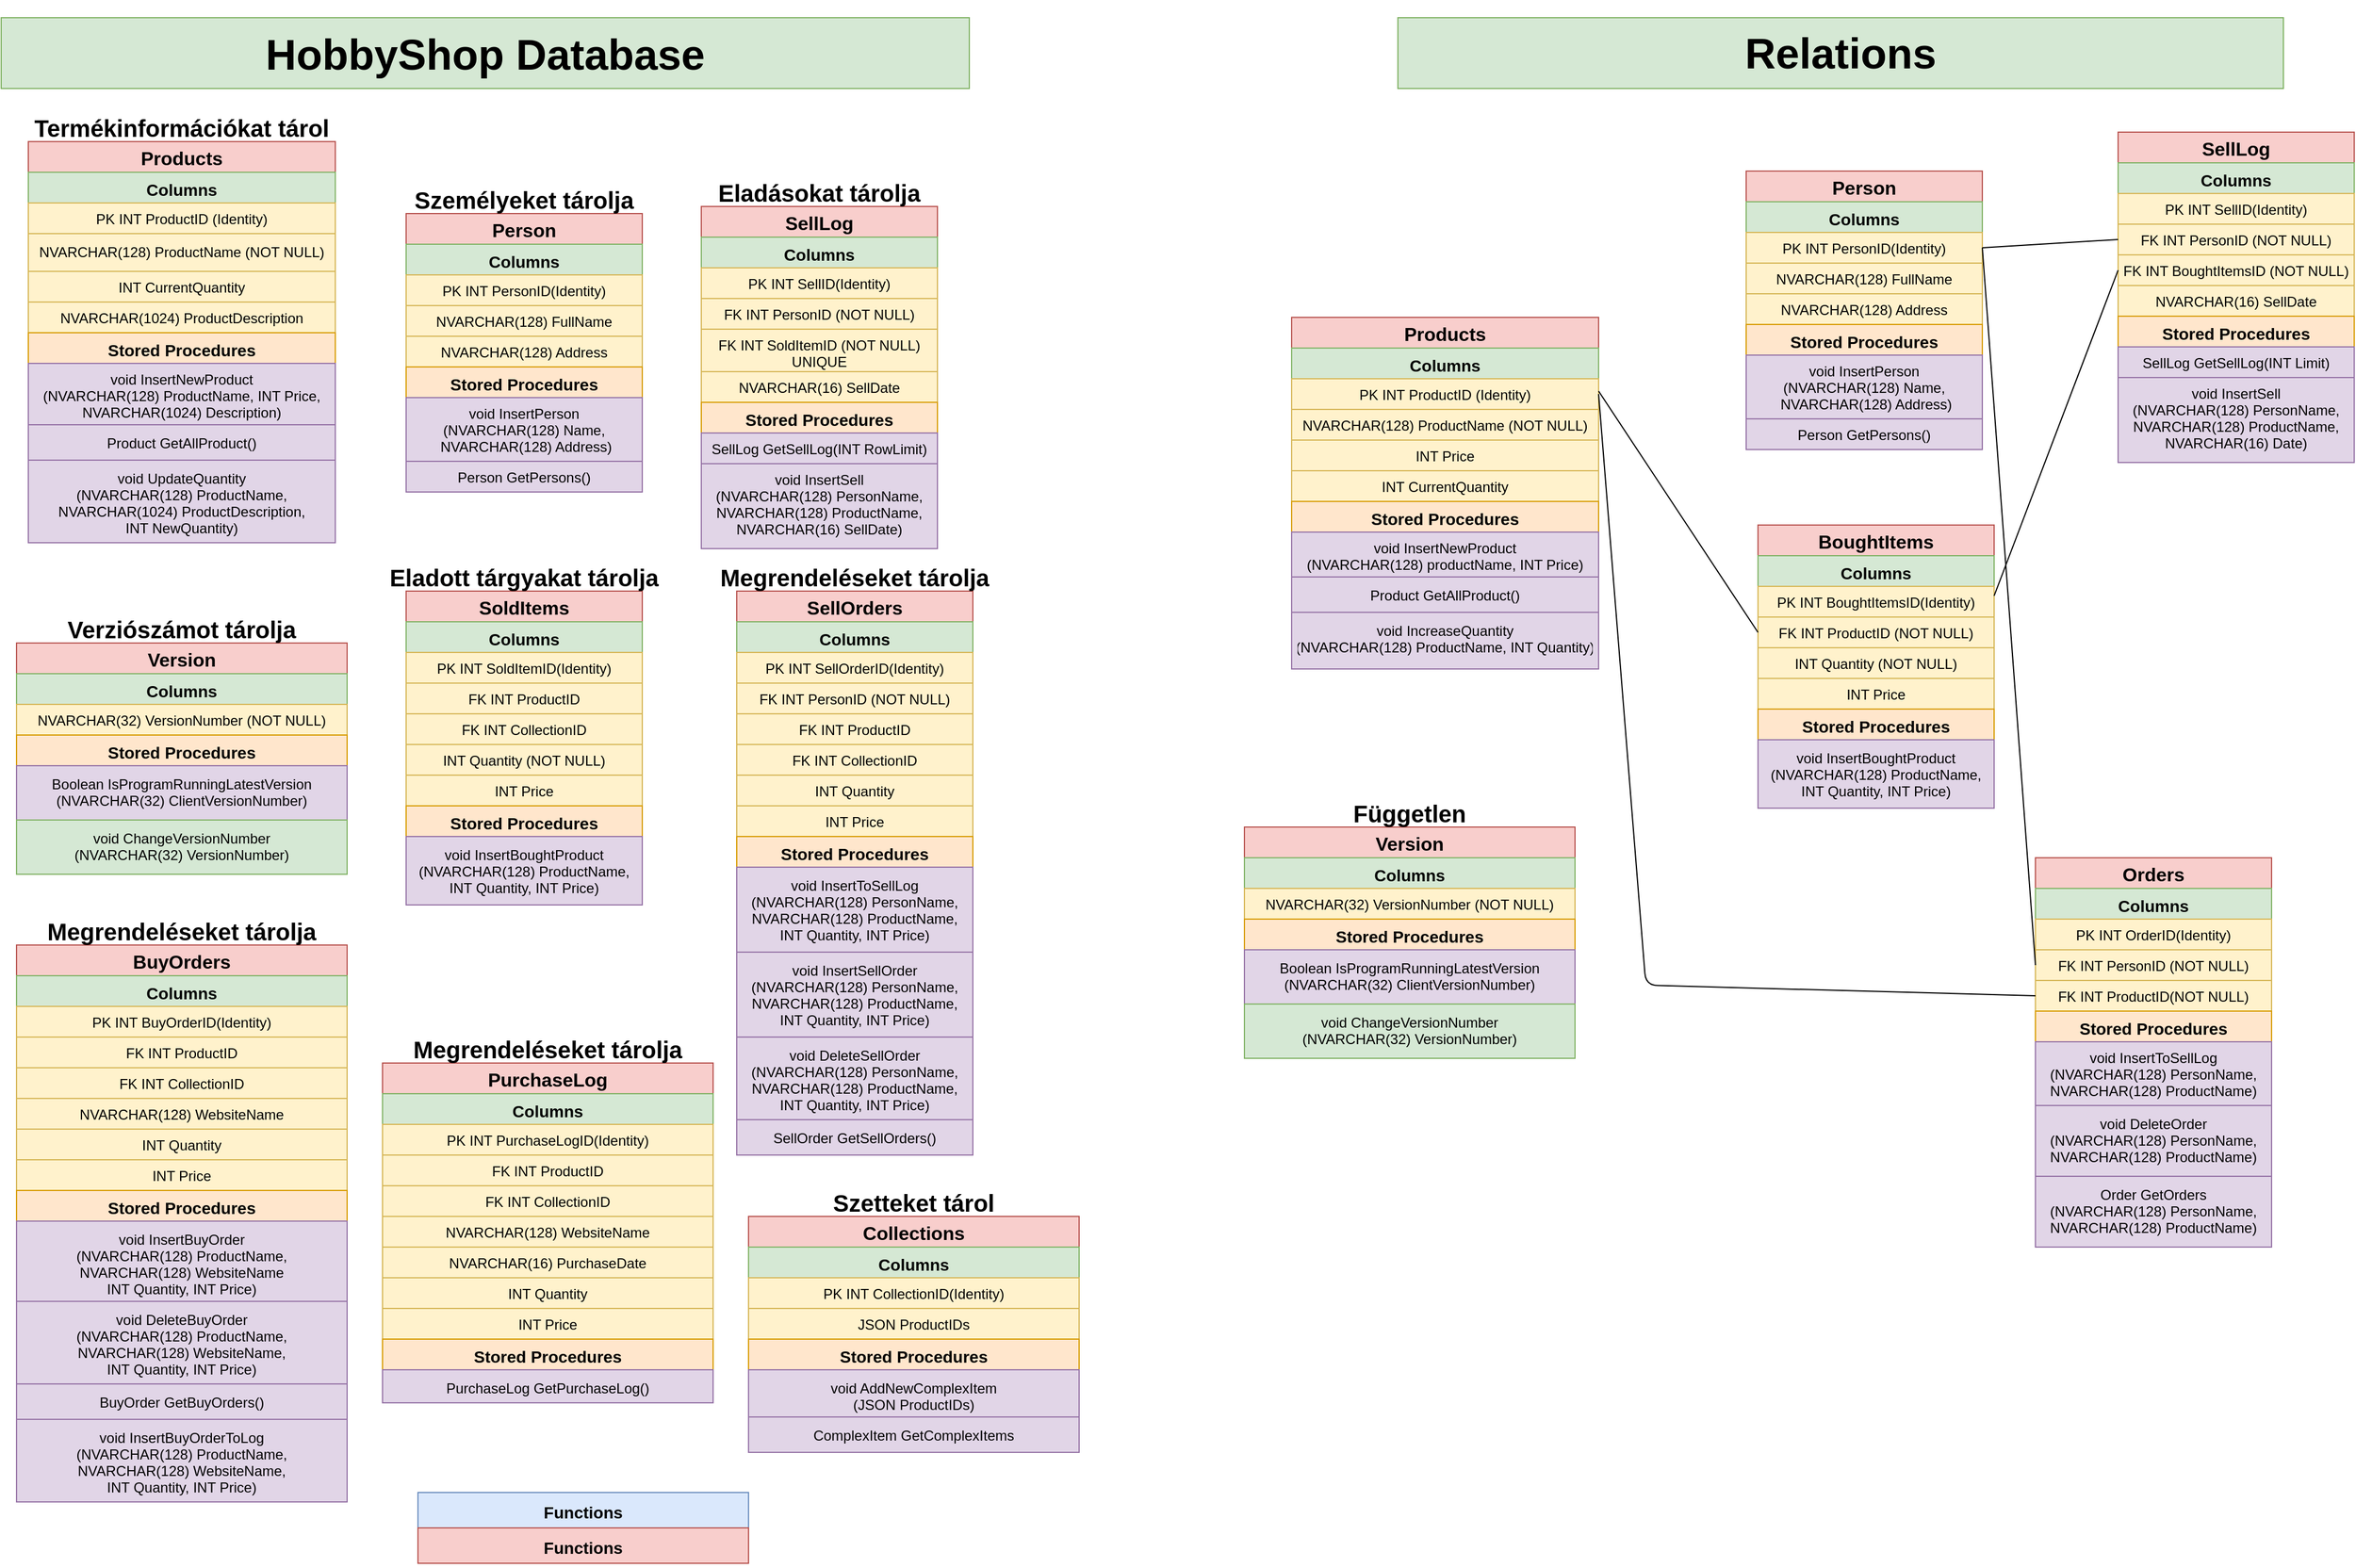 <mxfile version="14.4.2" type="github">
  <diagram id="N79sftpWNEXY0khcwHlc" name="Page-1">
    <mxGraphModel dx="1422" dy="762" grid="1" gridSize="10" guides="1" tooltips="1" connect="1" arrows="1" fold="1" page="1" pageScale="1" pageWidth="827" pageHeight="1169" math="0" shadow="0">
      <root>
        <mxCell id="0" />
        <mxCell id="1" parent="0" />
        <mxCell id="giPu0UekgoksRZJJ2-Mh-1" value="&lt;h1 style=&quot;font-size: 36px;&quot;&gt;&lt;font style=&quot;font-size: 36px;&quot;&gt;HobbyShop Database&lt;/font&gt;&lt;/h1&gt;" style="text;html=1;strokeColor=#82b366;fillColor=#d5e8d4;spacing=5;spacingTop=-20;whiteSpace=wrap;overflow=hidden;rounded=0;align=center;fontSize=36;verticalAlign=middle;" parent="1" vertex="1">
          <mxGeometry x="7" y="20" width="820" height="60" as="geometry" />
        </mxCell>
        <mxCell id="giPu0UekgoksRZJJ2-Mh-31" value="SellLog" style="swimlane;fontStyle=1;align=center;verticalAlign=top;childLayout=stackLayout;horizontal=1;startSize=26;horizontalStack=0;resizeParent=1;resizeParentMax=0;resizeLast=0;collapsible=1;marginBottom=0;fillColor=#f8cecc;strokeColor=#b85450;fontSize=16;spacingTop=-2;" parent="1" vertex="1">
          <mxGeometry x="600" y="180" width="200" height="290" as="geometry" />
        </mxCell>
        <mxCell id="giPu0UekgoksRZJJ2-Mh-32" value="Columns" style="text;strokeColor=#82b366;fillColor=#d5e8d4;align=center;verticalAlign=top;spacingLeft=4;spacingRight=4;overflow=hidden;rotatable=0;points=[[0,0.5],[1,0.5]];portConstraint=eastwest;fontStyle=1;fontSize=14;" parent="giPu0UekgoksRZJJ2-Mh-31" vertex="1">
          <mxGeometry y="26" width="200" height="26" as="geometry" />
        </mxCell>
        <mxCell id="giPu0UekgoksRZJJ2-Mh-33" value="PK INT SellID(Identity)" style="text;strokeColor=#d6b656;fillColor=#fff2cc;align=center;verticalAlign=top;spacingLeft=4;spacingRight=4;overflow=hidden;rotatable=0;points=[[0,0.5],[1,0.5]];portConstraint=eastwest;" parent="giPu0UekgoksRZJJ2-Mh-31" vertex="1">
          <mxGeometry y="52" width="200" height="26" as="geometry" />
        </mxCell>
        <mxCell id="giPu0UekgoksRZJJ2-Mh-34" value="FK INT PersonID (NOT NULL)" style="text;strokeColor=#d6b656;fillColor=#fff2cc;align=center;verticalAlign=top;spacingLeft=4;spacingRight=4;overflow=hidden;rotatable=0;points=[[0,0.5],[1,0.5]];portConstraint=eastwest;" parent="giPu0UekgoksRZJJ2-Mh-31" vertex="1">
          <mxGeometry y="78" width="200" height="26" as="geometry" />
        </mxCell>
        <mxCell id="giPu0UekgoksRZJJ2-Mh-53" value="FK INT SoldItemID (NOT NULL)&#xa;UNIQUE" style="text;strokeColor=#d6b656;fillColor=#fff2cc;align=center;verticalAlign=top;spacingLeft=4;spacingRight=4;overflow=hidden;rotatable=0;points=[[0,0.5],[1,0.5]];portConstraint=eastwest;" parent="giPu0UekgoksRZJJ2-Mh-31" vertex="1">
          <mxGeometry y="104" width="200" height="36" as="geometry" />
        </mxCell>
        <mxCell id="giPu0UekgoksRZJJ2-Mh-147" value="NVARCHAR(16) SellDate" style="text;strokeColor=#d6b656;fillColor=#fff2cc;align=center;verticalAlign=top;spacingLeft=4;spacingRight=4;overflow=hidden;rotatable=0;points=[[0,0.5],[1,0.5]];portConstraint=eastwest;" parent="giPu0UekgoksRZJJ2-Mh-31" vertex="1">
          <mxGeometry y="140" width="200" height="26" as="geometry" />
        </mxCell>
        <mxCell id="giPu0UekgoksRZJJ2-Mh-37" value="Stored Procedures" style="text;strokeColor=#d79b00;fillColor=#ffe6cc;align=center;verticalAlign=top;spacingLeft=4;spacingRight=4;overflow=hidden;rotatable=0;points=[[0,0.5],[1,0.5]];portConstraint=eastwest;fontStyle=1;fontSize=14;" parent="giPu0UekgoksRZJJ2-Mh-31" vertex="1">
          <mxGeometry y="166" width="200" height="26" as="geometry" />
        </mxCell>
        <mxCell id="giPu0UekgoksRZJJ2-Mh-38" value="SellLog GetSellLog(INT RowLimit)" style="text;strokeColor=#9673a6;fillColor=#e1d5e7;align=center;verticalAlign=top;spacingLeft=4;spacingRight=4;overflow=hidden;rotatable=0;points=[[0,0.5],[1,0.5]];portConstraint=eastwest;" parent="giPu0UekgoksRZJJ2-Mh-31" vertex="1">
          <mxGeometry y="192" width="200" height="26" as="geometry" />
        </mxCell>
        <mxCell id="giPu0UekgoksRZJJ2-Mh-104" value="void InsertSell&#xa;(NVARCHAR(128) PersonName, &#xa;NVARCHAR(128) ProductName,&#xa;NVARCHAR(16) SellDate)" style="text;strokeColor=#9673a6;fillColor=#e1d5e7;align=center;verticalAlign=top;spacingLeft=4;spacingRight=4;overflow=hidden;rotatable=0;points=[[0,0.5],[1,0.5]];portConstraint=eastwest;" parent="giPu0UekgoksRZJJ2-Mh-31" vertex="1">
          <mxGeometry y="218" width="200" height="72" as="geometry" />
        </mxCell>
        <mxCell id="giPu0UekgoksRZJJ2-Mh-40" value="Eladásokat tárolja" style="text;align=center;fontStyle=1;verticalAlign=middle;spacingLeft=3;spacingRight=3;strokeColor=none;rotatable=0;points=[[0,0.5],[1,0.5]];portConstraint=eastwest;fontSize=20;" parent="1" vertex="1">
          <mxGeometry x="600" y="154" width="200" height="26" as="geometry" />
        </mxCell>
        <mxCell id="giPu0UekgoksRZJJ2-Mh-42" value="Version" style="swimlane;fontStyle=1;align=center;verticalAlign=top;childLayout=stackLayout;horizontal=1;startSize=26;horizontalStack=0;resizeParent=1;resizeParentMax=0;resizeLast=0;collapsible=1;marginBottom=0;fillColor=#f8cecc;strokeColor=#b85450;fontSize=16;spacingTop=-2;" parent="1" vertex="1">
          <mxGeometry x="20" y="550" width="280" height="196" as="geometry" />
        </mxCell>
        <mxCell id="giPu0UekgoksRZJJ2-Mh-43" value="Columns" style="text;strokeColor=#82b366;fillColor=#d5e8d4;align=center;verticalAlign=top;spacingLeft=4;spacingRight=4;overflow=hidden;rotatable=0;points=[[0,0.5],[1,0.5]];portConstraint=eastwest;fontStyle=1;fontSize=14;" parent="giPu0UekgoksRZJJ2-Mh-42" vertex="1">
          <mxGeometry y="26" width="280" height="26" as="geometry" />
        </mxCell>
        <mxCell id="giPu0UekgoksRZJJ2-Mh-44" value="NVARCHAR(32) VersionNumber (NOT NULL)" style="text;strokeColor=#d6b656;fillColor=#fff2cc;align=center;verticalAlign=top;spacingLeft=4;spacingRight=4;overflow=hidden;rotatable=0;points=[[0,0.5],[1,0.5]];portConstraint=eastwest;" parent="giPu0UekgoksRZJJ2-Mh-42" vertex="1">
          <mxGeometry y="52" width="280" height="26" as="geometry" />
        </mxCell>
        <mxCell id="giPu0UekgoksRZJJ2-Mh-47" value="Stored Procedures" style="text;strokeColor=#d79b00;fillColor=#ffe6cc;align=center;verticalAlign=top;spacingLeft=4;spacingRight=4;overflow=hidden;rotatable=0;points=[[0,0.5],[1,0.5]];portConstraint=eastwest;fontStyle=1;fontSize=14;" parent="giPu0UekgoksRZJJ2-Mh-42" vertex="1">
          <mxGeometry y="78" width="280" height="26" as="geometry" />
        </mxCell>
        <mxCell id="giPu0UekgoksRZJJ2-Mh-48" value="Boolean IsProgramRunningLatestVersion&#xa;(NVARCHAR(32) ClientVersionNumber)" style="text;strokeColor=#9673a6;fillColor=#e1d5e7;align=center;verticalAlign=top;spacingLeft=4;spacingRight=4;overflow=hidden;rotatable=0;points=[[0,0.5],[1,0.5]];portConstraint=eastwest;spacingBottom=0;spacingTop=2;" parent="giPu0UekgoksRZJJ2-Mh-42" vertex="1">
          <mxGeometry y="104" width="280" height="46" as="geometry" />
        </mxCell>
        <mxCell id="giPu0UekgoksRZJJ2-Mh-52" value="void ChangeVersionNumber&#xa;(NVARCHAR(32) VersionNumber)" style="text;strokeColor=#82b366;fillColor=#d5e8d4;align=center;verticalAlign=top;spacingLeft=4;spacingRight=4;overflow=hidden;rotatable=0;points=[[0,0.5],[1,0.5]];portConstraint=eastwest;spacingBottom=0;spacingTop=2;" parent="giPu0UekgoksRZJJ2-Mh-42" vertex="1">
          <mxGeometry y="150" width="280" height="46" as="geometry" />
        </mxCell>
        <mxCell id="giPu0UekgoksRZJJ2-Mh-50" value="Verziószámot tárolja" style="text;align=center;fontStyle=1;verticalAlign=middle;spacingLeft=3;spacingRight=3;strokeColor=none;rotatable=0;points=[[0,0.5],[1,0.5]];portConstraint=eastwest;fontSize=20;" parent="1" vertex="1">
          <mxGeometry x="20" y="524" width="280" height="26" as="geometry" />
        </mxCell>
        <mxCell id="giPu0UekgoksRZJJ2-Mh-85" value="Person" style="swimlane;fontStyle=1;align=center;verticalAlign=top;childLayout=stackLayout;horizontal=1;startSize=26;horizontalStack=0;resizeParent=1;resizeParentMax=0;resizeLast=0;collapsible=1;marginBottom=0;fillColor=#f8cecc;strokeColor=#b85450;fontSize=16;spacingTop=-2;" parent="1" vertex="1">
          <mxGeometry x="350" y="186" width="200" height="236" as="geometry" />
        </mxCell>
        <mxCell id="giPu0UekgoksRZJJ2-Mh-86" value="Columns" style="text;strokeColor=#82b366;fillColor=#d5e8d4;align=center;verticalAlign=top;spacingLeft=4;spacingRight=4;overflow=hidden;rotatable=0;points=[[0,0.5],[1,0.5]];portConstraint=eastwest;fontStyle=1;fontSize=14;" parent="giPu0UekgoksRZJJ2-Mh-85" vertex="1">
          <mxGeometry y="26" width="200" height="26" as="geometry" />
        </mxCell>
        <mxCell id="giPu0UekgoksRZJJ2-Mh-87" value="PK INT PersonID(Identity)" style="text;strokeColor=#d6b656;fillColor=#fff2cc;align=center;verticalAlign=top;spacingLeft=4;spacingRight=4;overflow=hidden;rotatable=0;points=[[0,0.5],[1,0.5]];portConstraint=eastwest;" parent="giPu0UekgoksRZJJ2-Mh-85" vertex="1">
          <mxGeometry y="52" width="200" height="26" as="geometry" />
        </mxCell>
        <mxCell id="giPu0UekgoksRZJJ2-Mh-88" value="NVARCHAR(128) FullName" style="text;strokeColor=#d6b656;fillColor=#fff2cc;align=center;verticalAlign=top;spacingLeft=4;spacingRight=4;overflow=hidden;rotatable=0;points=[[0,0.5],[1,0.5]];portConstraint=eastwest;" parent="giPu0UekgoksRZJJ2-Mh-85" vertex="1">
          <mxGeometry y="78" width="200" height="26" as="geometry" />
        </mxCell>
        <mxCell id="giPu0UekgoksRZJJ2-Mh-89" value="NVARCHAR(128) Address" style="text;strokeColor=#d6b656;fillColor=#fff2cc;align=center;verticalAlign=top;spacingLeft=4;spacingRight=4;overflow=hidden;rotatable=0;points=[[0,0.5],[1,0.5]];portConstraint=eastwest;" parent="giPu0UekgoksRZJJ2-Mh-85" vertex="1">
          <mxGeometry y="104" width="200" height="26" as="geometry" />
        </mxCell>
        <mxCell id="giPu0UekgoksRZJJ2-Mh-91" value="Stored Procedures" style="text;strokeColor=#d79b00;fillColor=#ffe6cc;align=center;verticalAlign=top;spacingLeft=4;spacingRight=4;overflow=hidden;rotatable=0;points=[[0,0.5],[1,0.5]];portConstraint=eastwest;fontStyle=1;fontSize=14;" parent="giPu0UekgoksRZJJ2-Mh-85" vertex="1">
          <mxGeometry y="130" width="200" height="26" as="geometry" />
        </mxCell>
        <mxCell id="giPu0UekgoksRZJJ2-Mh-92" value="void InsertPerson&#xa;(NVARCHAR(128) Name,&#xa; NVARCHAR(128) Address)" style="text;strokeColor=#9673a6;fillColor=#e1d5e7;align=center;verticalAlign=top;spacingLeft=4;spacingRight=4;overflow=hidden;rotatable=0;points=[[0,0.5],[1,0.5]];portConstraint=eastwest;" parent="giPu0UekgoksRZJJ2-Mh-85" vertex="1">
          <mxGeometry y="156" width="200" height="54" as="geometry" />
        </mxCell>
        <mxCell id="giPu0UekgoksRZJJ2-Mh-99" value="Person GetPersons()" style="text;strokeColor=#9673a6;fillColor=#e1d5e7;align=center;verticalAlign=top;spacingLeft=4;spacingRight=4;overflow=hidden;rotatable=0;points=[[0,0.5],[1,0.5]];portConstraint=eastwest;" parent="giPu0UekgoksRZJJ2-Mh-85" vertex="1">
          <mxGeometry y="210" width="200" height="26" as="geometry" />
        </mxCell>
        <mxCell id="giPu0UekgoksRZJJ2-Mh-93" value="Személyeket tárolja" style="text;align=center;fontStyle=1;verticalAlign=middle;spacingLeft=3;spacingRight=3;strokeColor=none;rotatable=0;points=[[0,0.5],[1,0.5]];portConstraint=eastwest;fontSize=20;" parent="1" vertex="1">
          <mxGeometry x="350" y="160" width="200" height="26" as="geometry" />
        </mxCell>
        <mxCell id="giPu0UekgoksRZJJ2-Mh-124" value="SellOrders" style="swimlane;fontStyle=1;align=center;verticalAlign=top;childLayout=stackLayout;horizontal=1;startSize=26;horizontalStack=0;resizeParent=1;resizeParentMax=0;resizeLast=0;collapsible=1;marginBottom=0;fillColor=#f8cecc;strokeColor=#b85450;fontSize=16;spacingTop=-2;" parent="1" vertex="1">
          <mxGeometry x="630" y="506" width="200" height="478" as="geometry" />
        </mxCell>
        <mxCell id="giPu0UekgoksRZJJ2-Mh-125" value="Columns" style="text;strokeColor=#82b366;fillColor=#d5e8d4;align=center;verticalAlign=top;spacingLeft=4;spacingRight=4;overflow=hidden;rotatable=0;points=[[0,0.5],[1,0.5]];portConstraint=eastwest;fontStyle=1;fontSize=14;" parent="giPu0UekgoksRZJJ2-Mh-124" vertex="1">
          <mxGeometry y="26" width="200" height="26" as="geometry" />
        </mxCell>
        <mxCell id="giPu0UekgoksRZJJ2-Mh-126" value="PK INT SellOrderID(Identity)" style="text;strokeColor=#d6b656;fillColor=#fff2cc;align=center;verticalAlign=top;spacingLeft=4;spacingRight=4;overflow=hidden;rotatable=0;points=[[0,0.5],[1,0.5]];portConstraint=eastwest;" parent="giPu0UekgoksRZJJ2-Mh-124" vertex="1">
          <mxGeometry y="52" width="200" height="26" as="geometry" />
        </mxCell>
        <mxCell id="giPu0UekgoksRZJJ2-Mh-127" value="FK INT PersonID (NOT NULL)" style="text;strokeColor=#d6b656;fillColor=#fff2cc;align=center;verticalAlign=top;spacingLeft=4;spacingRight=4;overflow=hidden;rotatable=0;points=[[0,0.5],[1,0.5]];portConstraint=eastwest;" parent="giPu0UekgoksRZJJ2-Mh-124" vertex="1">
          <mxGeometry y="78" width="200" height="26" as="geometry" />
        </mxCell>
        <mxCell id="giPu0UekgoksRZJJ2-Mh-128" value="FK INT ProductID" style="text;strokeColor=#d6b656;fillColor=#fff2cc;align=center;verticalAlign=top;spacingLeft=4;spacingRight=4;overflow=hidden;rotatable=0;points=[[0,0.5],[1,0.5]];portConstraint=eastwest;" parent="giPu0UekgoksRZJJ2-Mh-124" vertex="1">
          <mxGeometry y="104" width="200" height="26" as="geometry" />
        </mxCell>
        <mxCell id="CTVXIaXAg0mh1KTSip8C-89" value="FK INT CollectionID" style="text;strokeColor=#d6b656;fillColor=#fff2cc;align=center;verticalAlign=top;spacingLeft=4;spacingRight=4;overflow=hidden;rotatable=0;points=[[0,0.5],[1,0.5]];portConstraint=eastwest;" parent="giPu0UekgoksRZJJ2-Mh-124" vertex="1">
          <mxGeometry y="130" width="200" height="26" as="geometry" />
        </mxCell>
        <mxCell id="CTVXIaXAg0mh1KTSip8C-67" value="INT Quantity" style="text;strokeColor=#d6b656;fillColor=#fff2cc;align=center;verticalAlign=top;spacingLeft=4;spacingRight=4;overflow=hidden;rotatable=0;points=[[0,0.5],[1,0.5]];portConstraint=eastwest;" parent="giPu0UekgoksRZJJ2-Mh-124" vertex="1">
          <mxGeometry y="156" width="200" height="26" as="geometry" />
        </mxCell>
        <mxCell id="CTVXIaXAg0mh1KTSip8C-68" value="INT Price" style="text;strokeColor=#d6b656;fillColor=#fff2cc;align=center;verticalAlign=top;spacingLeft=4;spacingRight=4;overflow=hidden;rotatable=0;points=[[0,0.5],[1,0.5]];portConstraint=eastwest;" parent="giPu0UekgoksRZJJ2-Mh-124" vertex="1">
          <mxGeometry y="182" width="200" height="26" as="geometry" />
        </mxCell>
        <mxCell id="giPu0UekgoksRZJJ2-Mh-130" value="Stored Procedures" style="text;strokeColor=#d79b00;fillColor=#ffe6cc;align=center;verticalAlign=top;spacingLeft=4;spacingRight=4;overflow=hidden;rotatable=0;points=[[0,0.5],[1,0.5]];portConstraint=eastwest;fontStyle=1;fontSize=14;" parent="giPu0UekgoksRZJJ2-Mh-124" vertex="1">
          <mxGeometry y="208" width="200" height="26" as="geometry" />
        </mxCell>
        <mxCell id="giPu0UekgoksRZJJ2-Mh-131" value="void InsertToSellLog&#xa;(NVARCHAR(128) PersonName,&#xa;NVARCHAR(128) ProductName,&#xa;INT Quantity, INT Price)" style="text;strokeColor=#9673a6;fillColor=#e1d5e7;align=center;verticalAlign=top;spacingLeft=4;spacingRight=4;overflow=hidden;rotatable=0;points=[[0,0.5],[1,0.5]];portConstraint=eastwest;spacingTop=2;" parent="giPu0UekgoksRZJJ2-Mh-124" vertex="1">
          <mxGeometry y="234" width="200" height="72" as="geometry" />
        </mxCell>
        <mxCell id="CTVXIaXAg0mh1KTSip8C-72" value="void InsertSellOrder&#xa;(NVARCHAR(128) PersonName,&#xa;NVARCHAR(128) ProductName,&#xa;INT Quantity, INT Price)" style="text;strokeColor=#9673a6;fillColor=#e1d5e7;align=center;verticalAlign=top;spacingLeft=4;spacingRight=4;overflow=hidden;rotatable=0;points=[[0,0.5],[1,0.5]];portConstraint=eastwest;spacingTop=2;" parent="giPu0UekgoksRZJJ2-Mh-124" vertex="1">
          <mxGeometry y="306" width="200" height="72" as="geometry" />
        </mxCell>
        <mxCell id="giPu0UekgoksRZJJ2-Mh-132" value="void DeleteSellOrder&#xa;(NVARCHAR(128) PersonName,&#xa;NVARCHAR(128) ProductName,&#xa;INT Quantity, INT Price)" style="text;strokeColor=#9673a6;fillColor=#e1d5e7;align=center;verticalAlign=top;spacingLeft=4;spacingRight=4;overflow=hidden;rotatable=0;points=[[0,0.5],[1,0.5]];portConstraint=eastwest;spacingTop=2;" parent="giPu0UekgoksRZJJ2-Mh-124" vertex="1">
          <mxGeometry y="378" width="200" height="70" as="geometry" />
        </mxCell>
        <mxCell id="iJAlly9e5_3-fQ2MK9_X-4" value="SellOrder GetSellOrders()" style="text;strokeColor=#9673a6;fillColor=#e1d5e7;align=center;verticalAlign=top;spacingLeft=4;spacingRight=4;overflow=hidden;rotatable=0;points=[[0,0.5],[1,0.5]];portConstraint=eastwest;spacingTop=2;" parent="giPu0UekgoksRZJJ2-Mh-124" vertex="1">
          <mxGeometry y="448" width="200" height="30" as="geometry" />
        </mxCell>
        <mxCell id="giPu0UekgoksRZJJ2-Mh-133" value="Megrendeléseket tárolja" style="text;align=center;fontStyle=1;verticalAlign=middle;spacingLeft=3;spacingRight=3;strokeColor=none;rotatable=0;points=[[0,0.5],[1,0.5]];portConstraint=eastwest;fontSize=20;" parent="1" vertex="1">
          <mxGeometry x="620" y="480" width="220" height="26" as="geometry" />
        </mxCell>
        <mxCell id="iJAlly9e5_3-fQ2MK9_X-6" value="SellLog" style="swimlane;fontStyle=1;align=center;verticalAlign=top;childLayout=stackLayout;horizontal=1;startSize=26;horizontalStack=0;resizeParent=1;resizeParentMax=0;resizeLast=0;collapsible=1;marginBottom=0;fillColor=#f8cecc;strokeColor=#b85450;fontSize=16;spacingTop=-2;" parent="1" vertex="1">
          <mxGeometry x="1800" y="117" width="200" height="280" as="geometry" />
        </mxCell>
        <mxCell id="iJAlly9e5_3-fQ2MK9_X-7" value="Columns" style="text;strokeColor=#82b366;fillColor=#d5e8d4;align=center;verticalAlign=top;spacingLeft=4;spacingRight=4;overflow=hidden;rotatable=0;points=[[0,0.5],[1,0.5]];portConstraint=eastwest;fontStyle=1;fontSize=14;" parent="iJAlly9e5_3-fQ2MK9_X-6" vertex="1">
          <mxGeometry y="26" width="200" height="26" as="geometry" />
        </mxCell>
        <mxCell id="iJAlly9e5_3-fQ2MK9_X-8" value="PK INT SellID(Identity)" style="text;strokeColor=#d6b656;fillColor=#fff2cc;align=center;verticalAlign=top;spacingLeft=4;spacingRight=4;overflow=hidden;rotatable=0;points=[[0,0.5],[1,0.5]];portConstraint=eastwest;" parent="iJAlly9e5_3-fQ2MK9_X-6" vertex="1">
          <mxGeometry y="52" width="200" height="26" as="geometry" />
        </mxCell>
        <mxCell id="iJAlly9e5_3-fQ2MK9_X-9" value="FK INT PersonID (NOT NULL)" style="text;strokeColor=#d6b656;fillColor=#fff2cc;align=center;verticalAlign=top;spacingLeft=4;spacingRight=4;overflow=hidden;rotatable=0;points=[[0,0.5],[1,0.5]];portConstraint=eastwest;" parent="iJAlly9e5_3-fQ2MK9_X-6" vertex="1">
          <mxGeometry y="78" width="200" height="26" as="geometry" />
        </mxCell>
        <mxCell id="iJAlly9e5_3-fQ2MK9_X-10" value="FK INT BoughtItemsID (NOT NULL)" style="text;strokeColor=#d6b656;fillColor=#fff2cc;align=center;verticalAlign=top;spacingLeft=4;spacingRight=4;overflow=hidden;rotatable=0;points=[[0,0.5],[1,0.5]];portConstraint=eastwest;" parent="iJAlly9e5_3-fQ2MK9_X-6" vertex="1">
          <mxGeometry y="104" width="200" height="26" as="geometry" />
        </mxCell>
        <mxCell id="iJAlly9e5_3-fQ2MK9_X-11" value="NVARCHAR(16) SellDate" style="text;strokeColor=#d6b656;fillColor=#fff2cc;align=center;verticalAlign=top;spacingLeft=4;spacingRight=4;overflow=hidden;rotatable=0;points=[[0,0.5],[1,0.5]];portConstraint=eastwest;" parent="iJAlly9e5_3-fQ2MK9_X-6" vertex="1">
          <mxGeometry y="130" width="200" height="26" as="geometry" />
        </mxCell>
        <mxCell id="iJAlly9e5_3-fQ2MK9_X-12" value="Stored Procedures" style="text;strokeColor=#d79b00;fillColor=#ffe6cc;align=center;verticalAlign=top;spacingLeft=4;spacingRight=4;overflow=hidden;rotatable=0;points=[[0,0.5],[1,0.5]];portConstraint=eastwest;fontStyle=1;fontSize=14;" parent="iJAlly9e5_3-fQ2MK9_X-6" vertex="1">
          <mxGeometry y="156" width="200" height="26" as="geometry" />
        </mxCell>
        <mxCell id="iJAlly9e5_3-fQ2MK9_X-13" value="SellLog GetSellLog(INT Limit)" style="text;strokeColor=#9673a6;fillColor=#e1d5e7;align=center;verticalAlign=top;spacingLeft=4;spacingRight=4;overflow=hidden;rotatable=0;points=[[0,0.5],[1,0.5]];portConstraint=eastwest;" parent="iJAlly9e5_3-fQ2MK9_X-6" vertex="1">
          <mxGeometry y="182" width="200" height="26" as="geometry" />
        </mxCell>
        <mxCell id="iJAlly9e5_3-fQ2MK9_X-14" value="void InsertSell&#xa;(NVARCHAR(128) PersonName, &#xa;NVARCHAR(128) ProductName,&#xa;NVARCHAR(16) Date)" style="text;strokeColor=#9673a6;fillColor=#e1d5e7;align=center;verticalAlign=top;spacingLeft=4;spacingRight=4;overflow=hidden;rotatable=0;points=[[0,0.5],[1,0.5]];portConstraint=eastwest;" parent="iJAlly9e5_3-fQ2MK9_X-6" vertex="1">
          <mxGeometry y="208" width="200" height="72" as="geometry" />
        </mxCell>
        <mxCell id="iJAlly9e5_3-fQ2MK9_X-16" value="Version" style="swimlane;fontStyle=1;align=center;verticalAlign=top;childLayout=stackLayout;horizontal=1;startSize=26;horizontalStack=0;resizeParent=1;resizeParentMax=0;resizeLast=0;collapsible=1;marginBottom=0;fillColor=#f8cecc;strokeColor=#b85450;fontSize=16;spacingTop=-2;" parent="1" vertex="1">
          <mxGeometry x="1060" y="706" width="280" height="196" as="geometry">
            <mxRectangle x="1060" y="706" width="90" height="26" as="alternateBounds" />
          </mxGeometry>
        </mxCell>
        <mxCell id="iJAlly9e5_3-fQ2MK9_X-17" value="Columns" style="text;strokeColor=#82b366;fillColor=#d5e8d4;align=center;verticalAlign=top;spacingLeft=4;spacingRight=4;overflow=hidden;rotatable=0;points=[[0,0.5],[1,0.5]];portConstraint=eastwest;fontStyle=1;fontSize=14;" parent="iJAlly9e5_3-fQ2MK9_X-16" vertex="1">
          <mxGeometry y="26" width="280" height="26" as="geometry" />
        </mxCell>
        <mxCell id="iJAlly9e5_3-fQ2MK9_X-18" value="NVARCHAR(32) VersionNumber (NOT NULL)" style="text;strokeColor=#d6b656;fillColor=#fff2cc;align=center;verticalAlign=top;spacingLeft=4;spacingRight=4;overflow=hidden;rotatable=0;points=[[0,0.5],[1,0.5]];portConstraint=eastwest;" parent="iJAlly9e5_3-fQ2MK9_X-16" vertex="1">
          <mxGeometry y="52" width="280" height="26" as="geometry" />
        </mxCell>
        <mxCell id="iJAlly9e5_3-fQ2MK9_X-19" value="Stored Procedures" style="text;strokeColor=#d79b00;fillColor=#ffe6cc;align=center;verticalAlign=top;spacingLeft=4;spacingRight=4;overflow=hidden;rotatable=0;points=[[0,0.5],[1,0.5]];portConstraint=eastwest;fontStyle=1;fontSize=14;" parent="iJAlly9e5_3-fQ2MK9_X-16" vertex="1">
          <mxGeometry y="78" width="280" height="26" as="geometry" />
        </mxCell>
        <mxCell id="iJAlly9e5_3-fQ2MK9_X-20" value="Boolean IsProgramRunningLatestVersion&#xa;(NVARCHAR(32) ClientVersionNumber)" style="text;strokeColor=#9673a6;fillColor=#e1d5e7;align=center;verticalAlign=top;spacingLeft=4;spacingRight=4;overflow=hidden;rotatable=0;points=[[0,0.5],[1,0.5]];portConstraint=eastwest;spacingBottom=0;spacingTop=2;" parent="iJAlly9e5_3-fQ2MK9_X-16" vertex="1">
          <mxGeometry y="104" width="280" height="46" as="geometry" />
        </mxCell>
        <mxCell id="iJAlly9e5_3-fQ2MK9_X-21" value="void ChangeVersionNumber&#xa;(NVARCHAR(32) VersionNumber)" style="text;strokeColor=#82b366;fillColor=#d5e8d4;align=center;verticalAlign=top;spacingLeft=4;spacingRight=4;overflow=hidden;rotatable=0;points=[[0,0.5],[1,0.5]];portConstraint=eastwest;spacingBottom=0;spacingTop=2;" parent="iJAlly9e5_3-fQ2MK9_X-16" vertex="1">
          <mxGeometry y="150" width="280" height="46" as="geometry" />
        </mxCell>
        <mxCell id="iJAlly9e5_3-fQ2MK9_X-22" value="Független" style="text;align=center;fontStyle=1;verticalAlign=middle;spacingLeft=3;spacingRight=3;strokeColor=none;rotatable=0;points=[[0,0.5],[1,0.5]];portConstraint=eastwest;fontSize=20;" parent="1" vertex="1">
          <mxGeometry x="1060" y="680" width="280" height="26" as="geometry" />
        </mxCell>
        <mxCell id="iJAlly9e5_3-fQ2MK9_X-23" value="Products" style="swimlane;fontStyle=1;align=center;verticalAlign=top;childLayout=stackLayout;horizontal=1;startSize=26;horizontalStack=0;resizeParent=1;resizeParentMax=0;resizeLast=0;collapsible=1;marginBottom=0;fillColor=#f8cecc;strokeColor=#b85450;fontSize=16;spacingTop=-2;" parent="1" vertex="1">
          <mxGeometry x="1100" y="274" width="260" height="250" as="geometry" />
        </mxCell>
        <mxCell id="iJAlly9e5_3-fQ2MK9_X-24" value="Columns" style="text;strokeColor=#82b366;fillColor=#d5e8d4;align=center;verticalAlign=top;spacingLeft=4;spacingRight=4;overflow=hidden;rotatable=0;points=[[0,0.5],[1,0.5]];portConstraint=eastwest;fontStyle=1;fontSize=14;" parent="iJAlly9e5_3-fQ2MK9_X-23" vertex="1">
          <mxGeometry y="26" width="260" height="26" as="geometry" />
        </mxCell>
        <mxCell id="iJAlly9e5_3-fQ2MK9_X-25" value="PK INT ProductID (Identity)" style="text;strokeColor=#d6b656;fillColor=#fff2cc;align=center;verticalAlign=top;spacingLeft=4;spacingRight=4;overflow=hidden;rotatable=0;points=[[0,0.5],[1,0.5]];portConstraint=eastwest;" parent="iJAlly9e5_3-fQ2MK9_X-23" vertex="1">
          <mxGeometry y="52" width="260" height="26" as="geometry" />
        </mxCell>
        <mxCell id="iJAlly9e5_3-fQ2MK9_X-26" value="NVARCHAR(128) ProductName (NOT NULL)" style="text;strokeColor=#d6b656;fillColor=#fff2cc;align=center;verticalAlign=top;spacingLeft=4;spacingRight=4;overflow=hidden;rotatable=0;points=[[0,0.5],[1,0.5]];portConstraint=eastwest;" parent="iJAlly9e5_3-fQ2MK9_X-23" vertex="1">
          <mxGeometry y="78" width="260" height="26" as="geometry" />
        </mxCell>
        <mxCell id="iJAlly9e5_3-fQ2MK9_X-27" value="INT Price" style="text;strokeColor=#d6b656;fillColor=#fff2cc;align=center;verticalAlign=top;spacingLeft=4;spacingRight=4;overflow=hidden;rotatable=0;points=[[0,0.5],[1,0.5]];portConstraint=eastwest;" parent="iJAlly9e5_3-fQ2MK9_X-23" vertex="1">
          <mxGeometry y="104" width="260" height="26" as="geometry" />
        </mxCell>
        <mxCell id="iJAlly9e5_3-fQ2MK9_X-28" value="INT CurrentQuantity" style="text;strokeColor=#d6b656;fillColor=#fff2cc;align=center;verticalAlign=top;spacingLeft=4;spacingRight=4;overflow=hidden;rotatable=0;points=[[0,0.5],[1,0.5]];portConstraint=eastwest;" parent="iJAlly9e5_3-fQ2MK9_X-23" vertex="1">
          <mxGeometry y="130" width="260" height="26" as="geometry" />
        </mxCell>
        <mxCell id="iJAlly9e5_3-fQ2MK9_X-29" value="Stored Procedures" style="text;strokeColor=#d79b00;fillColor=#ffe6cc;align=center;verticalAlign=top;spacingLeft=4;spacingRight=4;overflow=hidden;rotatable=0;points=[[0,0.5],[1,0.5]];portConstraint=eastwest;fontStyle=1;fontSize=14;" parent="iJAlly9e5_3-fQ2MK9_X-23" vertex="1">
          <mxGeometry y="156" width="260" height="26" as="geometry" />
        </mxCell>
        <mxCell id="iJAlly9e5_3-fQ2MK9_X-30" value="void InsertNewProduct&#xa;(NVARCHAR(128) productName, INT Price)" style="text;strokeColor=#9673a6;fillColor=#e1d5e7;align=center;verticalAlign=top;spacingLeft=4;spacingRight=4;overflow=hidden;rotatable=0;points=[[0,0.5],[1,0.5]];portConstraint=eastwest;" parent="iJAlly9e5_3-fQ2MK9_X-23" vertex="1">
          <mxGeometry y="182" width="260" height="38" as="geometry" />
        </mxCell>
        <mxCell id="iJAlly9e5_3-fQ2MK9_X-31" value="Product GetAllProduct()" style="text;strokeColor=#9673a6;fillColor=#e1d5e7;align=center;verticalAlign=top;spacingLeft=4;spacingRight=4;overflow=hidden;rotatable=0;points=[[0,0.5],[1,0.5]];portConstraint=eastwest;spacingTop=2;" parent="iJAlly9e5_3-fQ2MK9_X-23" vertex="1">
          <mxGeometry y="220" width="260" height="30" as="geometry" />
        </mxCell>
        <mxCell id="iJAlly9e5_3-fQ2MK9_X-33" value="Person" style="swimlane;fontStyle=1;align=center;verticalAlign=top;childLayout=stackLayout;horizontal=1;startSize=26;horizontalStack=0;resizeParent=1;resizeParentMax=0;resizeLast=0;collapsible=1;marginBottom=0;fillColor=#f8cecc;strokeColor=#b85450;fontSize=16;spacingTop=-2;" parent="1" vertex="1">
          <mxGeometry x="1485" y="150" width="200" height="236" as="geometry" />
        </mxCell>
        <mxCell id="iJAlly9e5_3-fQ2MK9_X-34" value="Columns" style="text;strokeColor=#82b366;fillColor=#d5e8d4;align=center;verticalAlign=top;spacingLeft=4;spacingRight=4;overflow=hidden;rotatable=0;points=[[0,0.5],[1,0.5]];portConstraint=eastwest;fontStyle=1;fontSize=14;" parent="iJAlly9e5_3-fQ2MK9_X-33" vertex="1">
          <mxGeometry y="26" width="200" height="26" as="geometry" />
        </mxCell>
        <mxCell id="iJAlly9e5_3-fQ2MK9_X-35" value="PK INT PersonID(Identity)" style="text;strokeColor=#d6b656;fillColor=#fff2cc;align=center;verticalAlign=top;spacingLeft=4;spacingRight=4;overflow=hidden;rotatable=0;points=[[0,0.5],[1,0.5]];portConstraint=eastwest;" parent="iJAlly9e5_3-fQ2MK9_X-33" vertex="1">
          <mxGeometry y="52" width="200" height="26" as="geometry" />
        </mxCell>
        <mxCell id="iJAlly9e5_3-fQ2MK9_X-36" value="NVARCHAR(128) FullName" style="text;strokeColor=#d6b656;fillColor=#fff2cc;align=center;verticalAlign=top;spacingLeft=4;spacingRight=4;overflow=hidden;rotatable=0;points=[[0,0.5],[1,0.5]];portConstraint=eastwest;" parent="iJAlly9e5_3-fQ2MK9_X-33" vertex="1">
          <mxGeometry y="78" width="200" height="26" as="geometry" />
        </mxCell>
        <mxCell id="iJAlly9e5_3-fQ2MK9_X-37" value="NVARCHAR(128) Address" style="text;strokeColor=#d6b656;fillColor=#fff2cc;align=center;verticalAlign=top;spacingLeft=4;spacingRight=4;overflow=hidden;rotatable=0;points=[[0,0.5],[1,0.5]];portConstraint=eastwest;" parent="iJAlly9e5_3-fQ2MK9_X-33" vertex="1">
          <mxGeometry y="104" width="200" height="26" as="geometry" />
        </mxCell>
        <mxCell id="iJAlly9e5_3-fQ2MK9_X-38" value="Stored Procedures" style="text;strokeColor=#d79b00;fillColor=#ffe6cc;align=center;verticalAlign=top;spacingLeft=4;spacingRight=4;overflow=hidden;rotatable=0;points=[[0,0.5],[1,0.5]];portConstraint=eastwest;fontStyle=1;fontSize=14;" parent="iJAlly9e5_3-fQ2MK9_X-33" vertex="1">
          <mxGeometry y="130" width="200" height="26" as="geometry" />
        </mxCell>
        <mxCell id="iJAlly9e5_3-fQ2MK9_X-39" value="void InsertPerson&#xa;(NVARCHAR(128) Name,&#xa; NVARCHAR(128) Address)" style="text;strokeColor=#9673a6;fillColor=#e1d5e7;align=center;verticalAlign=top;spacingLeft=4;spacingRight=4;overflow=hidden;rotatable=0;points=[[0,0.5],[1,0.5]];portConstraint=eastwest;" parent="iJAlly9e5_3-fQ2MK9_X-33" vertex="1">
          <mxGeometry y="156" width="200" height="54" as="geometry" />
        </mxCell>
        <mxCell id="iJAlly9e5_3-fQ2MK9_X-40" value="Person GetPersons()" style="text;strokeColor=#9673a6;fillColor=#e1d5e7;align=center;verticalAlign=top;spacingLeft=4;spacingRight=4;overflow=hidden;rotatable=0;points=[[0,0.5],[1,0.5]];portConstraint=eastwest;" parent="iJAlly9e5_3-fQ2MK9_X-33" vertex="1">
          <mxGeometry y="210" width="200" height="26" as="geometry" />
        </mxCell>
        <mxCell id="iJAlly9e5_3-fQ2MK9_X-42" value="Orders" style="swimlane;fontStyle=1;align=center;verticalAlign=top;childLayout=stackLayout;horizontal=1;startSize=26;horizontalStack=0;resizeParent=1;resizeParentMax=0;resizeLast=0;collapsible=1;marginBottom=0;fillColor=#f8cecc;strokeColor=#b85450;fontSize=16;spacingTop=-2;" parent="1" vertex="1">
          <mxGeometry x="1730" y="732" width="200" height="330" as="geometry" />
        </mxCell>
        <mxCell id="iJAlly9e5_3-fQ2MK9_X-43" value="Columns" style="text;strokeColor=#82b366;fillColor=#d5e8d4;align=center;verticalAlign=top;spacingLeft=4;spacingRight=4;overflow=hidden;rotatable=0;points=[[0,0.5],[1,0.5]];portConstraint=eastwest;fontStyle=1;fontSize=14;" parent="iJAlly9e5_3-fQ2MK9_X-42" vertex="1">
          <mxGeometry y="26" width="200" height="26" as="geometry" />
        </mxCell>
        <mxCell id="iJAlly9e5_3-fQ2MK9_X-44" value="PK INT OrderID(Identity)" style="text;strokeColor=#d6b656;fillColor=#fff2cc;align=center;verticalAlign=top;spacingLeft=4;spacingRight=4;overflow=hidden;rotatable=0;points=[[0,0.5],[1,0.5]];portConstraint=eastwest;" parent="iJAlly9e5_3-fQ2MK9_X-42" vertex="1">
          <mxGeometry y="52" width="200" height="26" as="geometry" />
        </mxCell>
        <mxCell id="iJAlly9e5_3-fQ2MK9_X-45" value="FK INT PersonID (NOT NULL)" style="text;strokeColor=#d6b656;fillColor=#fff2cc;align=center;verticalAlign=top;spacingLeft=4;spacingRight=4;overflow=hidden;rotatable=0;points=[[0,0.5],[1,0.5]];portConstraint=eastwest;" parent="iJAlly9e5_3-fQ2MK9_X-42" vertex="1">
          <mxGeometry y="78" width="200" height="26" as="geometry" />
        </mxCell>
        <mxCell id="iJAlly9e5_3-fQ2MK9_X-46" value="FK INT ProductID(NOT NULL)" style="text;strokeColor=#d6b656;fillColor=#fff2cc;align=center;verticalAlign=top;spacingLeft=4;spacingRight=4;overflow=hidden;rotatable=0;points=[[0,0.5],[1,0.5]];portConstraint=eastwest;" parent="iJAlly9e5_3-fQ2MK9_X-42" vertex="1">
          <mxGeometry y="104" width="200" height="26" as="geometry" />
        </mxCell>
        <mxCell id="iJAlly9e5_3-fQ2MK9_X-47" value="Stored Procedures" style="text;strokeColor=#d79b00;fillColor=#ffe6cc;align=center;verticalAlign=top;spacingLeft=4;spacingRight=4;overflow=hidden;rotatable=0;points=[[0,0.5],[1,0.5]];portConstraint=eastwest;fontStyle=1;fontSize=14;" parent="iJAlly9e5_3-fQ2MK9_X-42" vertex="1">
          <mxGeometry y="130" width="200" height="26" as="geometry" />
        </mxCell>
        <mxCell id="iJAlly9e5_3-fQ2MK9_X-48" value="void InsertToSellLog&#xa;(NVARCHAR(128) PersonName,&#xa;NVARCHAR(128) ProductName)" style="text;strokeColor=#9673a6;fillColor=#e1d5e7;align=center;verticalAlign=top;spacingLeft=4;spacingRight=4;overflow=hidden;rotatable=0;points=[[0,0.5],[1,0.5]];portConstraint=eastwest;spacingTop=0;" parent="iJAlly9e5_3-fQ2MK9_X-42" vertex="1">
          <mxGeometry y="156" width="200" height="54" as="geometry" />
        </mxCell>
        <mxCell id="iJAlly9e5_3-fQ2MK9_X-49" value="void DeleteOrder&#xa;(NVARCHAR(128) PersonName,&#xa;NVARCHAR(128) ProductName)" style="text;strokeColor=#9673a6;fillColor=#e1d5e7;align=center;verticalAlign=top;spacingLeft=4;spacingRight=4;overflow=hidden;rotatable=0;points=[[0,0.5],[1,0.5]];portConstraint=eastwest;spacingTop=2;" parent="iJAlly9e5_3-fQ2MK9_X-42" vertex="1">
          <mxGeometry y="210" width="200" height="60" as="geometry" />
        </mxCell>
        <mxCell id="iJAlly9e5_3-fQ2MK9_X-50" value="Order GetOrders&#xa;(NVARCHAR(128) PersonName,&#xa;NVARCHAR(128) ProductName)" style="text;strokeColor=#9673a6;fillColor=#e1d5e7;align=center;verticalAlign=top;spacingLeft=4;spacingRight=4;overflow=hidden;rotatable=0;points=[[0,0.5],[1,0.5]];portConstraint=eastwest;spacingTop=2;" parent="iJAlly9e5_3-fQ2MK9_X-42" vertex="1">
          <mxGeometry y="270" width="200" height="60" as="geometry" />
        </mxCell>
        <mxCell id="iJAlly9e5_3-fQ2MK9_X-52" value="BoughtItems" style="swimlane;fontStyle=1;align=center;verticalAlign=top;childLayout=stackLayout;horizontal=1;startSize=26;horizontalStack=0;resizeParent=1;resizeParentMax=0;resizeLast=0;collapsible=1;marginBottom=0;fillColor=#f8cecc;strokeColor=#b85450;fontSize=16;spacingTop=-2;" parent="1" vertex="1">
          <mxGeometry x="1495" y="450" width="200" height="240" as="geometry" />
        </mxCell>
        <mxCell id="iJAlly9e5_3-fQ2MK9_X-53" value="Columns" style="text;strokeColor=#82b366;fillColor=#d5e8d4;align=center;verticalAlign=top;spacingLeft=4;spacingRight=4;overflow=hidden;rotatable=0;points=[[0,0.5],[1,0.5]];portConstraint=eastwest;fontStyle=1;fontSize=14;" parent="iJAlly9e5_3-fQ2MK9_X-52" vertex="1">
          <mxGeometry y="26" width="200" height="26" as="geometry" />
        </mxCell>
        <mxCell id="iJAlly9e5_3-fQ2MK9_X-54" value="PK INT BoughtItemsID(Identity)" style="text;strokeColor=#d6b656;fillColor=#fff2cc;align=center;verticalAlign=top;spacingLeft=4;spacingRight=4;overflow=hidden;rotatable=0;points=[[0,0.5],[1,0.5]];portConstraint=eastwest;" parent="iJAlly9e5_3-fQ2MK9_X-52" vertex="1">
          <mxGeometry y="52" width="200" height="26" as="geometry" />
        </mxCell>
        <mxCell id="iJAlly9e5_3-fQ2MK9_X-55" value="FK INT ProductID (NOT NULL)" style="text;strokeColor=#d6b656;fillColor=#fff2cc;align=center;verticalAlign=top;spacingLeft=4;spacingRight=4;overflow=hidden;rotatable=0;points=[[0,0.5],[1,0.5]];portConstraint=eastwest;" parent="iJAlly9e5_3-fQ2MK9_X-52" vertex="1">
          <mxGeometry y="78" width="200" height="26" as="geometry" />
        </mxCell>
        <mxCell id="iJAlly9e5_3-fQ2MK9_X-56" value="INT Quantity (NOT NULL)" style="text;strokeColor=#d6b656;fillColor=#fff2cc;align=center;verticalAlign=top;spacingLeft=4;spacingRight=4;overflow=hidden;rotatable=0;points=[[0,0.5],[1,0.5]];portConstraint=eastwest;" parent="iJAlly9e5_3-fQ2MK9_X-52" vertex="1">
          <mxGeometry y="104" width="200" height="26" as="geometry" />
        </mxCell>
        <mxCell id="iJAlly9e5_3-fQ2MK9_X-57" value="INT Price" style="text;strokeColor=#d6b656;fillColor=#fff2cc;align=center;verticalAlign=top;spacingLeft=4;spacingRight=4;overflow=hidden;rotatable=0;points=[[0,0.5],[1,0.5]];portConstraint=eastwest;" parent="iJAlly9e5_3-fQ2MK9_X-52" vertex="1">
          <mxGeometry y="130" width="200" height="26" as="geometry" />
        </mxCell>
        <mxCell id="iJAlly9e5_3-fQ2MK9_X-58" value="Stored Procedures" style="text;strokeColor=#d79b00;fillColor=#ffe6cc;align=center;verticalAlign=top;spacingLeft=4;spacingRight=4;overflow=hidden;rotatable=0;points=[[0,0.5],[1,0.5]];portConstraint=eastwest;fontStyle=1;fontSize=14;" parent="iJAlly9e5_3-fQ2MK9_X-52" vertex="1">
          <mxGeometry y="156" width="200" height="26" as="geometry" />
        </mxCell>
        <mxCell id="iJAlly9e5_3-fQ2MK9_X-59" value="void InsertBoughtProduct&#xa;(NVARCHAR(128) ProductName,&#xa;INT Quantity, INT Price)" style="text;strokeColor=#9673a6;fillColor=#e1d5e7;align=center;verticalAlign=top;spacingLeft=4;spacingRight=4;overflow=hidden;rotatable=0;points=[[0,0.5],[1,0.5]];portConstraint=eastwest;spacingTop=2;" parent="iJAlly9e5_3-fQ2MK9_X-52" vertex="1">
          <mxGeometry y="182" width="200" height="58" as="geometry" />
        </mxCell>
        <mxCell id="iJAlly9e5_3-fQ2MK9_X-61" value="void IncreaseQuantity&#xa;(NVARCHAR(128) ProductName, INT Quantity)" style="text;strokeColor=#9673a6;fillColor=#e1d5e7;align=center;verticalAlign=top;spacingLeft=4;spacingRight=4;overflow=hidden;rotatable=0;points=[[0,0.5],[1,0.5]];portConstraint=eastwest;spacingTop=2;" parent="1" vertex="1">
          <mxGeometry x="1100" y="524" width="260" height="48" as="geometry" />
        </mxCell>
        <mxCell id="iJAlly9e5_3-fQ2MK9_X-63" value="Relations" style="text;html=1;strokeColor=#82b366;fillColor=#d5e8d4;align=center;verticalAlign=middle;whiteSpace=wrap;rounded=0;fontSize=36;fontStyle=1" parent="1" vertex="1">
          <mxGeometry x="1190" y="20" width="750" height="60" as="geometry" />
        </mxCell>
        <mxCell id="iJAlly9e5_3-fQ2MK9_X-65" value="" style="endArrow=none;html=1;fontSize=48;entryX=1;entryY=0.5;entryDx=0;entryDy=0;exitX=0;exitY=0.5;exitDx=0;exitDy=0;" parent="1" source="iJAlly9e5_3-fQ2MK9_X-9" target="iJAlly9e5_3-fQ2MK9_X-35" edge="1">
          <mxGeometry width="50" height="50" relative="1" as="geometry">
            <mxPoint x="1770" y="230" as="sourcePoint" />
            <mxPoint x="1740" y="240" as="targetPoint" />
            <Array as="points" />
          </mxGeometry>
        </mxCell>
        <mxCell id="iJAlly9e5_3-fQ2MK9_X-66" value="" style="endArrow=none;html=1;fontSize=48;entryX=0;entryY=0.5;entryDx=0;entryDy=0;exitX=1;exitY=0.25;exitDx=0;exitDy=0;" parent="1" source="iJAlly9e5_3-fQ2MK9_X-52" target="iJAlly9e5_3-fQ2MK9_X-10" edge="1">
          <mxGeometry width="50" height="50" relative="1" as="geometry">
            <mxPoint x="1710" y="360" as="sourcePoint" />
            <mxPoint x="1760" y="310" as="targetPoint" />
          </mxGeometry>
        </mxCell>
        <mxCell id="iJAlly9e5_3-fQ2MK9_X-67" value="" style="endArrow=none;html=1;fontSize=48;entryX=0;entryY=0.5;entryDx=0;entryDy=0;exitX=1;exitY=0.25;exitDx=0;exitDy=0;" parent="1" source="iJAlly9e5_3-fQ2MK9_X-23" target="iJAlly9e5_3-fQ2MK9_X-55" edge="1">
          <mxGeometry width="50" height="50" relative="1" as="geometry">
            <mxPoint x="1410" y="570" as="sourcePoint" />
            <mxPoint x="1460" y="520" as="targetPoint" />
          </mxGeometry>
        </mxCell>
        <mxCell id="iJAlly9e5_3-fQ2MK9_X-68" value="" style="endArrow=none;html=1;fontSize=48;exitX=1;exitY=0.5;exitDx=0;exitDy=0;entryX=0;entryY=0.5;entryDx=0;entryDy=0;" parent="1" source="iJAlly9e5_3-fQ2MK9_X-25" target="iJAlly9e5_3-fQ2MK9_X-46" edge="1">
          <mxGeometry width="50" height="50" relative="1" as="geometry">
            <mxPoint x="1590" y="740" as="sourcePoint" />
            <mxPoint x="1510" y="790" as="targetPoint" />
            <Array as="points">
              <mxPoint x="1400" y="840" />
            </Array>
          </mxGeometry>
        </mxCell>
        <mxCell id="iJAlly9e5_3-fQ2MK9_X-69" value="" style="endArrow=none;html=1;fontSize=48;entryX=0;entryY=0.5;entryDx=0;entryDy=0;exitX=1;exitY=0.5;exitDx=0;exitDy=0;" parent="1" source="iJAlly9e5_3-fQ2MK9_X-35" target="iJAlly9e5_3-fQ2MK9_X-45" edge="1">
          <mxGeometry width="50" height="50" relative="1" as="geometry">
            <mxPoint x="1560" y="800" as="sourcePoint" />
            <mxPoint x="1610" y="750" as="targetPoint" />
          </mxGeometry>
        </mxCell>
        <mxCell id="CTVXIaXAg0mh1KTSip8C-15" value="Products" style="swimlane;fontStyle=1;align=center;verticalAlign=top;childLayout=stackLayout;horizontal=1;startSize=26;horizontalStack=0;resizeParent=1;resizeParentMax=0;resizeLast=0;collapsible=1;marginBottom=0;fillColor=#f8cecc;strokeColor=#b85450;fontSize=16;spacingTop=-2;" parent="1" vertex="1">
          <mxGeometry x="30" y="125" width="260" height="340" as="geometry" />
        </mxCell>
        <mxCell id="CTVXIaXAg0mh1KTSip8C-16" value="Columns" style="text;strokeColor=#82b366;fillColor=#d5e8d4;align=center;verticalAlign=top;spacingLeft=4;spacingRight=4;overflow=hidden;rotatable=0;points=[[0,0.5],[1,0.5]];portConstraint=eastwest;fontStyle=1;fontSize=14;" parent="CTVXIaXAg0mh1KTSip8C-15" vertex="1">
          <mxGeometry y="26" width="260" height="26" as="geometry" />
        </mxCell>
        <mxCell id="CTVXIaXAg0mh1KTSip8C-17" value="PK INT ProductID (Identity)" style="text;strokeColor=#d6b656;fillColor=#fff2cc;align=center;verticalAlign=top;spacingLeft=4;spacingRight=4;overflow=hidden;rotatable=0;points=[[0,0.5],[1,0.5]];portConstraint=eastwest;" parent="CTVXIaXAg0mh1KTSip8C-15" vertex="1">
          <mxGeometry y="52" width="260" height="26" as="geometry" />
        </mxCell>
        <mxCell id="CTVXIaXAg0mh1KTSip8C-18" value="NVARCHAR(128) ProductName (NOT NULL)" style="text;strokeColor=#d6b656;fillColor=#fff2cc;align=center;verticalAlign=top;spacingLeft=4;spacingRight=4;overflow=hidden;rotatable=0;points=[[0,0.5],[1,0.5]];portConstraint=eastwest;spacingTop=2;" parent="CTVXIaXAg0mh1KTSip8C-15" vertex="1">
          <mxGeometry y="78" width="260" height="32" as="geometry" />
        </mxCell>
        <mxCell id="CTVXIaXAg0mh1KTSip8C-20" value="INT CurrentQuantity" style="text;strokeColor=#d6b656;fillColor=#fff2cc;align=center;verticalAlign=top;spacingLeft=4;spacingRight=4;overflow=hidden;rotatable=0;points=[[0,0.5],[1,0.5]];portConstraint=eastwest;" parent="CTVXIaXAg0mh1KTSip8C-15" vertex="1">
          <mxGeometry y="110" width="260" height="26" as="geometry" />
        </mxCell>
        <mxCell id="CTVXIaXAg0mh1KTSip8C-21" value="NVARCHAR(1024) ProductDescription" style="text;strokeColor=#d6b656;fillColor=#fff2cc;align=center;verticalAlign=top;spacingLeft=4;spacingRight=4;overflow=hidden;rotatable=0;points=[[0,0.5],[1,0.5]];portConstraint=eastwest;" parent="CTVXIaXAg0mh1KTSip8C-15" vertex="1">
          <mxGeometry y="136" width="260" height="26" as="geometry" />
        </mxCell>
        <mxCell id="CTVXIaXAg0mh1KTSip8C-22" value="Stored Procedures" style="text;strokeColor=#d79b00;fillColor=#ffe6cc;align=center;verticalAlign=top;spacingLeft=4;spacingRight=4;overflow=hidden;rotatable=0;points=[[0,0.5],[1,0.5]];portConstraint=eastwest;fontStyle=1;fontSize=14;" parent="CTVXIaXAg0mh1KTSip8C-15" vertex="1">
          <mxGeometry y="162" width="260" height="26" as="geometry" />
        </mxCell>
        <mxCell id="CTVXIaXAg0mh1KTSip8C-23" value="void InsertNewProduct&#xa;(NVARCHAR(128) ProductName, INT Price, &#xa;NVARCHAR(1024) Description)&#xa;)" style="text;strokeColor=#9673a6;fillColor=#e1d5e7;align=center;verticalAlign=top;spacingLeft=4;spacingRight=4;overflow=hidden;rotatable=0;points=[[0,0.5],[1,0.5]];portConstraint=eastwest;" parent="CTVXIaXAg0mh1KTSip8C-15" vertex="1">
          <mxGeometry y="188" width="260" height="52" as="geometry" />
        </mxCell>
        <mxCell id="CTVXIaXAg0mh1KTSip8C-24" value="Product GetAllProduct()" style="text;strokeColor=#9673a6;fillColor=#e1d5e7;align=center;verticalAlign=top;spacingLeft=4;spacingRight=4;overflow=hidden;rotatable=0;points=[[0,0.5],[1,0.5]];portConstraint=eastwest;spacingTop=2;" parent="CTVXIaXAg0mh1KTSip8C-15" vertex="1">
          <mxGeometry y="240" width="260" height="30" as="geometry" />
        </mxCell>
        <mxCell id="CTVXIaXAg0mh1KTSip8C-25" value="void UpdateQuantity&#xa;(NVARCHAR(128) ProductName, &#xa;NVARCHAR(1024) ProductDescription, &#xa;INT NewQuantity)" style="text;strokeColor=#9673a6;fillColor=#e1d5e7;align=center;verticalAlign=top;spacingLeft=4;spacingRight=4;overflow=hidden;rotatable=0;points=[[0,0.5],[1,0.5]];portConstraint=eastwest;spacingTop=2;spacingBottom=0;" parent="CTVXIaXAg0mh1KTSip8C-15" vertex="1">
          <mxGeometry y="270" width="260" height="70" as="geometry" />
        </mxCell>
        <mxCell id="CTVXIaXAg0mh1KTSip8C-26" value="Termékinformációkat tárol" style="text;align=center;fontStyle=1;verticalAlign=middle;spacingLeft=3;spacingRight=3;strokeColor=none;rotatable=0;points=[[0,0.5],[1,0.5]];portConstraint=eastwest;fontSize=20;" parent="1" vertex="1">
          <mxGeometry x="30" y="99" width="260" height="26" as="geometry" />
        </mxCell>
        <mxCell id="CTVXIaXAg0mh1KTSip8C-28" value="SoldItems" style="swimlane;fontStyle=1;align=center;verticalAlign=top;childLayout=stackLayout;horizontal=1;startSize=26;horizontalStack=0;resizeParent=1;resizeParentMax=0;resizeLast=0;collapsible=1;marginBottom=0;fillColor=#f8cecc;strokeColor=#b85450;fontSize=16;spacingTop=-2;" parent="1" vertex="1">
          <mxGeometry x="350" y="506" width="200" height="266" as="geometry" />
        </mxCell>
        <mxCell id="CTVXIaXAg0mh1KTSip8C-29" value="Columns" style="text;strokeColor=#82b366;fillColor=#d5e8d4;align=center;verticalAlign=top;spacingLeft=4;spacingRight=4;overflow=hidden;rotatable=0;points=[[0,0.5],[1,0.5]];portConstraint=eastwest;fontStyle=1;fontSize=14;" parent="CTVXIaXAg0mh1KTSip8C-28" vertex="1">
          <mxGeometry y="26" width="200" height="26" as="geometry" />
        </mxCell>
        <mxCell id="CTVXIaXAg0mh1KTSip8C-30" value="PK INT SoldItemID(Identity)" style="text;strokeColor=#d6b656;fillColor=#fff2cc;align=center;verticalAlign=top;spacingLeft=4;spacingRight=4;overflow=hidden;rotatable=0;points=[[0,0.5],[1,0.5]];portConstraint=eastwest;" parent="CTVXIaXAg0mh1KTSip8C-28" vertex="1">
          <mxGeometry y="52" width="200" height="26" as="geometry" />
        </mxCell>
        <mxCell id="CTVXIaXAg0mh1KTSip8C-31" value="FK INT ProductID" style="text;strokeColor=#d6b656;fillColor=#fff2cc;align=center;verticalAlign=top;spacingLeft=4;spacingRight=4;overflow=hidden;rotatable=0;points=[[0,0.5],[1,0.5]];portConstraint=eastwest;" parent="CTVXIaXAg0mh1KTSip8C-28" vertex="1">
          <mxGeometry y="78" width="200" height="26" as="geometry" />
        </mxCell>
        <mxCell id="CTVXIaXAg0mh1KTSip8C-86" value="FK INT CollectionID" style="text;strokeColor=#d6b656;fillColor=#fff2cc;align=center;verticalAlign=top;spacingLeft=4;spacingRight=4;overflow=hidden;rotatable=0;points=[[0,0.5],[1,0.5]];portConstraint=eastwest;" parent="CTVXIaXAg0mh1KTSip8C-28" vertex="1">
          <mxGeometry y="104" width="200" height="26" as="geometry" />
        </mxCell>
        <mxCell id="CTVXIaXAg0mh1KTSip8C-32" value="INT Quantity (NOT NULL)" style="text;strokeColor=#d6b656;fillColor=#fff2cc;align=center;verticalAlign=top;spacingLeft=4;spacingRight=4;overflow=hidden;rotatable=0;points=[[0,0.5],[1,0.5]];portConstraint=eastwest;" parent="CTVXIaXAg0mh1KTSip8C-28" vertex="1">
          <mxGeometry y="130" width="200" height="26" as="geometry" />
        </mxCell>
        <mxCell id="CTVXIaXAg0mh1KTSip8C-33" value="INT Price" style="text;strokeColor=#d6b656;fillColor=#fff2cc;align=center;verticalAlign=top;spacingLeft=4;spacingRight=4;overflow=hidden;rotatable=0;points=[[0,0.5],[1,0.5]];portConstraint=eastwest;" parent="CTVXIaXAg0mh1KTSip8C-28" vertex="1">
          <mxGeometry y="156" width="200" height="26" as="geometry" />
        </mxCell>
        <mxCell id="CTVXIaXAg0mh1KTSip8C-34" value="Stored Procedures" style="text;strokeColor=#d79b00;fillColor=#ffe6cc;align=center;verticalAlign=top;spacingLeft=4;spacingRight=4;overflow=hidden;rotatable=0;points=[[0,0.5],[1,0.5]];portConstraint=eastwest;fontStyle=1;fontSize=14;" parent="CTVXIaXAg0mh1KTSip8C-28" vertex="1">
          <mxGeometry y="182" width="200" height="26" as="geometry" />
        </mxCell>
        <mxCell id="CTVXIaXAg0mh1KTSip8C-35" value="void InsertBoughtProduct&#xa;(NVARCHAR(128) ProductName,&#xa;INT Quantity, INT Price)" style="text;strokeColor=#9673a6;fillColor=#e1d5e7;align=center;verticalAlign=top;spacingLeft=4;spacingRight=4;overflow=hidden;rotatable=0;points=[[0,0.5],[1,0.5]];portConstraint=eastwest;spacingTop=2;" parent="CTVXIaXAg0mh1KTSip8C-28" vertex="1">
          <mxGeometry y="208" width="200" height="58" as="geometry" />
        </mxCell>
        <mxCell id="CTVXIaXAg0mh1KTSip8C-36" value="Eladott tárgyakat tárolja" style="text;align=center;fontStyle=1;verticalAlign=middle;spacingLeft=3;spacingRight=3;strokeColor=none;rotatable=0;points=[[0,0.5],[1,0.5]];portConstraint=eastwest;fontSize=20;" parent="1" vertex="1">
          <mxGeometry x="350" y="480" width="200" height="26" as="geometry" />
        </mxCell>
        <mxCell id="CTVXIaXAg0mh1KTSip8C-38" value="BuyOrders" style="swimlane;fontStyle=1;align=center;verticalAlign=top;childLayout=stackLayout;horizontal=1;startSize=26;horizontalStack=0;resizeParent=1;resizeParentMax=0;resizeLast=0;collapsible=1;marginBottom=0;fillColor=#f8cecc;strokeColor=#b85450;fontSize=16;spacingTop=-2;" parent="1" vertex="1">
          <mxGeometry x="20" y="806" width="280" height="472" as="geometry" />
        </mxCell>
        <mxCell id="CTVXIaXAg0mh1KTSip8C-39" value="Columns" style="text;strokeColor=#82b366;fillColor=#d5e8d4;align=center;verticalAlign=top;spacingLeft=4;spacingRight=4;overflow=hidden;rotatable=0;points=[[0,0.5],[1,0.5]];portConstraint=eastwest;fontStyle=1;fontSize=14;" parent="CTVXIaXAg0mh1KTSip8C-38" vertex="1">
          <mxGeometry y="26" width="280" height="26" as="geometry" />
        </mxCell>
        <mxCell id="CTVXIaXAg0mh1KTSip8C-45" value="PK INT BuyOrderID(Identity)" style="text;strokeColor=#d6b656;fillColor=#fff2cc;align=center;verticalAlign=top;spacingLeft=4;spacingRight=4;overflow=hidden;rotatable=0;points=[[0,0.5],[1,0.5]];portConstraint=eastwest;" parent="CTVXIaXAg0mh1KTSip8C-38" vertex="1">
          <mxGeometry y="52" width="280" height="26" as="geometry" />
        </mxCell>
        <mxCell id="CTVXIaXAg0mh1KTSip8C-71" value="FK INT ProductID" style="text;strokeColor=#d6b656;fillColor=#fff2cc;align=center;verticalAlign=top;spacingLeft=4;spacingRight=4;overflow=hidden;rotatable=0;points=[[0,0.5],[1,0.5]];portConstraint=eastwest;" parent="CTVXIaXAg0mh1KTSip8C-38" vertex="1">
          <mxGeometry y="78" width="280" height="26" as="geometry" />
        </mxCell>
        <mxCell id="9ET99RcT17aT-PpAZIFh-1" value="FK INT CollectionID" style="text;strokeColor=#d6b656;fillColor=#fff2cc;align=center;verticalAlign=top;spacingLeft=4;spacingRight=4;overflow=hidden;rotatable=0;points=[[0,0.5],[1,0.5]];portConstraint=eastwest;" parent="CTVXIaXAg0mh1KTSip8C-38" vertex="1">
          <mxGeometry y="104" width="280" height="26" as="geometry" />
        </mxCell>
        <mxCell id="CTVXIaXAg0mh1KTSip8C-48" value="NVARCHAR(128) WebsiteName" style="text;strokeColor=#d6b656;fillColor=#fff2cc;align=center;verticalAlign=top;spacingLeft=4;spacingRight=4;overflow=hidden;rotatable=0;points=[[0,0.5],[1,0.5]];portConstraint=eastwest;" parent="CTVXIaXAg0mh1KTSip8C-38" vertex="1">
          <mxGeometry y="130" width="280" height="26" as="geometry" />
        </mxCell>
        <mxCell id="CTVXIaXAg0mh1KTSip8C-46" value="INT Quantity" style="text;strokeColor=#d6b656;fillColor=#fff2cc;align=center;verticalAlign=top;spacingLeft=4;spacingRight=4;overflow=hidden;rotatable=0;points=[[0,0.5],[1,0.5]];portConstraint=eastwest;" parent="CTVXIaXAg0mh1KTSip8C-38" vertex="1">
          <mxGeometry y="156" width="280" height="26" as="geometry" />
        </mxCell>
        <mxCell id="CTVXIaXAg0mh1KTSip8C-62" value="INT Price" style="text;strokeColor=#d6b656;fillColor=#fff2cc;align=center;verticalAlign=top;spacingLeft=4;spacingRight=4;overflow=hidden;rotatable=0;points=[[0,0.5],[1,0.5]];portConstraint=eastwest;" parent="CTVXIaXAg0mh1KTSip8C-38" vertex="1">
          <mxGeometry y="182" width="280" height="26" as="geometry" />
        </mxCell>
        <mxCell id="CTVXIaXAg0mh1KTSip8C-41" value="Stored Procedures" style="text;strokeColor=#d79b00;fillColor=#ffe6cc;align=center;verticalAlign=top;spacingLeft=4;spacingRight=4;overflow=hidden;rotatable=0;points=[[0,0.5],[1,0.5]];portConstraint=eastwest;fontStyle=1;fontSize=14;" parent="CTVXIaXAg0mh1KTSip8C-38" vertex="1">
          <mxGeometry y="208" width="280" height="26" as="geometry" />
        </mxCell>
        <mxCell id="CTVXIaXAg0mh1KTSip8C-42" value="void InsertBuyOrder&#xa;(NVARCHAR(128) ProductName, &#xa;NVARCHAR(128) WebsiteName&#xa;INT Quantity, INT Price)" style="text;strokeColor=#9673a6;fillColor=#e1d5e7;align=center;verticalAlign=top;spacingLeft=4;spacingRight=4;overflow=hidden;rotatable=0;points=[[0,0.5],[1,0.5]];portConstraint=eastwest;spacingBottom=0;spacingTop=2;" parent="CTVXIaXAg0mh1KTSip8C-38" vertex="1">
          <mxGeometry y="234" width="280" height="68" as="geometry" />
        </mxCell>
        <mxCell id="CTVXIaXAg0mh1KTSip8C-47" value="void DeleteBuyOrder&#xa;(NVARCHAR(128) ProductName,&#xa;NVARCHAR(128) WebsiteName,&#xa;INT Quantity, INT Price)" style="text;strokeColor=#9673a6;fillColor=#e1d5e7;align=center;verticalAlign=top;spacingLeft=4;spacingRight=4;overflow=hidden;rotatable=0;points=[[0,0.5],[1,0.5]];portConstraint=eastwest;spacingBottom=0;spacingTop=2;" parent="CTVXIaXAg0mh1KTSip8C-38" vertex="1">
          <mxGeometry y="302" width="280" height="70" as="geometry" />
        </mxCell>
        <mxCell id="CTVXIaXAg0mh1KTSip8C-60" value="BuyOrder GetBuyOrders()" style="text;strokeColor=#9673a6;fillColor=#e1d5e7;align=center;verticalAlign=top;spacingLeft=4;spacingRight=4;overflow=hidden;rotatable=0;points=[[0,0.5],[1,0.5]];portConstraint=eastwest;spacingBottom=0;spacingTop=2;" parent="CTVXIaXAg0mh1KTSip8C-38" vertex="1">
          <mxGeometry y="372" width="280" height="30" as="geometry" />
        </mxCell>
        <mxCell id="CTVXIaXAg0mh1KTSip8C-66" value="void InsertBuyOrderToLog&#xa;(NVARCHAR(128) ProductName,&#xa;NVARCHAR(128) WebsiteName,&#xa;INT Quantity, INT Price)" style="text;strokeColor=#9673a6;fillColor=#e1d5e7;align=center;verticalAlign=top;spacingLeft=4;spacingRight=4;overflow=hidden;rotatable=0;points=[[0,0.5],[1,0.5]];portConstraint=eastwest;spacingBottom=0;spacingTop=2;" parent="CTVXIaXAg0mh1KTSip8C-38" vertex="1">
          <mxGeometry y="402" width="280" height="70" as="geometry" />
        </mxCell>
        <mxCell id="CTVXIaXAg0mh1KTSip8C-44" value="Megrendeléseket tárolja" style="text;align=center;fontStyle=1;verticalAlign=middle;spacingLeft=3;spacingRight=3;strokeColor=none;rotatable=0;points=[[0,0.5],[1,0.5]];portConstraint=eastwest;fontSize=20;" parent="1" vertex="1">
          <mxGeometry x="20" y="780" width="280" height="26" as="geometry" />
        </mxCell>
        <mxCell id="CTVXIaXAg0mh1KTSip8C-49" value="PurchaseLog" style="swimlane;fontStyle=1;align=center;verticalAlign=top;childLayout=stackLayout;horizontal=1;startSize=26;horizontalStack=0;resizeParent=1;resizeParentMax=0;resizeLast=0;collapsible=1;marginBottom=0;fillColor=#f8cecc;strokeColor=#b85450;fontSize=16;spacingTop=-2;" parent="1" vertex="1">
          <mxGeometry x="330" y="906" width="280" height="288" as="geometry">
            <mxRectangle x="360" y="916" width="130" height="26" as="alternateBounds" />
          </mxGeometry>
        </mxCell>
        <mxCell id="CTVXIaXAg0mh1KTSip8C-50" value="Columns" style="text;strokeColor=#82b366;fillColor=#d5e8d4;align=center;verticalAlign=top;spacingLeft=4;spacingRight=4;overflow=hidden;rotatable=0;points=[[0,0.5],[1,0.5]];portConstraint=eastwest;fontStyle=1;fontSize=14;" parent="CTVXIaXAg0mh1KTSip8C-49" vertex="1">
          <mxGeometry y="26" width="280" height="26" as="geometry" />
        </mxCell>
        <mxCell id="CTVXIaXAg0mh1KTSip8C-52" value="PK INT PurchaseLogID(Identity)" style="text;strokeColor=#d6b656;fillColor=#fff2cc;align=center;verticalAlign=top;spacingLeft=4;spacingRight=4;overflow=hidden;rotatable=0;points=[[0,0.5],[1,0.5]];portConstraint=eastwest;" parent="CTVXIaXAg0mh1KTSip8C-49" vertex="1">
          <mxGeometry y="52" width="280" height="26" as="geometry" />
        </mxCell>
        <mxCell id="CTVXIaXAg0mh1KTSip8C-69" value="FK INT ProductID" style="text;strokeColor=#d6b656;fillColor=#fff2cc;align=center;verticalAlign=top;spacingLeft=4;spacingRight=4;overflow=hidden;rotatable=0;points=[[0,0.5],[1,0.5]];portConstraint=eastwest;" parent="CTVXIaXAg0mh1KTSip8C-49" vertex="1">
          <mxGeometry y="78" width="280" height="26" as="geometry" />
        </mxCell>
        <mxCell id="9ET99RcT17aT-PpAZIFh-2" value="FK INT CollectionID" style="text;strokeColor=#d6b656;fillColor=#fff2cc;align=center;verticalAlign=top;spacingLeft=4;spacingRight=4;overflow=hidden;rotatable=0;points=[[0,0.5],[1,0.5]];portConstraint=eastwest;" parent="CTVXIaXAg0mh1KTSip8C-49" vertex="1">
          <mxGeometry y="104" width="280" height="26" as="geometry" />
        </mxCell>
        <mxCell id="CTVXIaXAg0mh1KTSip8C-53" value="NVARCHAR(128) WebsiteName" style="text;strokeColor=#d6b656;fillColor=#fff2cc;align=center;verticalAlign=top;spacingLeft=4;spacingRight=4;overflow=hidden;rotatable=0;points=[[0,0.5],[1,0.5]];portConstraint=eastwest;" parent="CTVXIaXAg0mh1KTSip8C-49" vertex="1">
          <mxGeometry y="130" width="280" height="26" as="geometry" />
        </mxCell>
        <mxCell id="CTVXIaXAg0mh1KTSip8C-63" value="NVARCHAR(16) PurchaseDate" style="text;strokeColor=#d6b656;fillColor=#fff2cc;align=center;verticalAlign=top;spacingLeft=4;spacingRight=4;overflow=hidden;rotatable=0;points=[[0,0.5],[1,0.5]];portConstraint=eastwest;" parent="CTVXIaXAg0mh1KTSip8C-49" vertex="1">
          <mxGeometry y="156" width="280" height="26" as="geometry" />
        </mxCell>
        <mxCell id="CTVXIaXAg0mh1KTSip8C-54" value="INT Quantity" style="text;strokeColor=#d6b656;fillColor=#fff2cc;align=center;verticalAlign=top;spacingLeft=4;spacingRight=4;overflow=hidden;rotatable=0;points=[[0,0.5],[1,0.5]];portConstraint=eastwest;" parent="CTVXIaXAg0mh1KTSip8C-49" vertex="1">
          <mxGeometry y="182" width="280" height="26" as="geometry" />
        </mxCell>
        <mxCell id="CTVXIaXAg0mh1KTSip8C-64" value="INT Price" style="text;strokeColor=#d6b656;fillColor=#fff2cc;align=center;verticalAlign=top;spacingLeft=4;spacingRight=4;overflow=hidden;rotatable=0;points=[[0,0.5],[1,0.5]];portConstraint=eastwest;" parent="CTVXIaXAg0mh1KTSip8C-49" vertex="1">
          <mxGeometry y="208" width="280" height="26" as="geometry" />
        </mxCell>
        <mxCell id="CTVXIaXAg0mh1KTSip8C-55" value="Stored Procedures" style="text;strokeColor=#d79b00;fillColor=#ffe6cc;align=center;verticalAlign=top;spacingLeft=4;spacingRight=4;overflow=hidden;rotatable=0;points=[[0,0.5],[1,0.5]];portConstraint=eastwest;fontStyle=1;fontSize=14;" parent="CTVXIaXAg0mh1KTSip8C-49" vertex="1">
          <mxGeometry y="234" width="280" height="26" as="geometry" />
        </mxCell>
        <mxCell id="CTVXIaXAg0mh1KTSip8C-56" value="PurchaseLog GetPurchaseLog()" style="text;strokeColor=#9673a6;fillColor=#e1d5e7;align=center;verticalAlign=top;spacingLeft=4;spacingRight=4;overflow=hidden;rotatable=0;points=[[0,0.5],[1,0.5]];portConstraint=eastwest;spacingBottom=0;spacingTop=2;" parent="CTVXIaXAg0mh1KTSip8C-49" vertex="1">
          <mxGeometry y="260" width="280" height="28" as="geometry" />
        </mxCell>
        <mxCell id="CTVXIaXAg0mh1KTSip8C-58" value="Megrendeléseket tárolja" style="text;align=center;fontStyle=1;verticalAlign=middle;spacingLeft=3;spacingRight=3;strokeColor=none;rotatable=0;points=[[0,0.5],[1,0.5]];portConstraint=eastwest;fontSize=20;" parent="1" vertex="1">
          <mxGeometry x="330" y="880" width="280" height="26" as="geometry" />
        </mxCell>
        <mxCell id="CTVXIaXAg0mh1KTSip8C-73" value="Collections" style="swimlane;fontStyle=1;align=center;verticalAlign=top;childLayout=stackLayout;horizontal=1;startSize=26;horizontalStack=0;resizeParent=1;resizeParentMax=0;resizeLast=0;collapsible=1;marginBottom=0;fillColor=#f8cecc;strokeColor=#b85450;fontSize=16;spacingTop=-2;" parent="1" vertex="1">
          <mxGeometry x="640" y="1036" width="280" height="200" as="geometry">
            <mxRectangle x="360" y="916" width="130" height="26" as="alternateBounds" />
          </mxGeometry>
        </mxCell>
        <mxCell id="CTVXIaXAg0mh1KTSip8C-74" value="Columns" style="text;strokeColor=#82b366;fillColor=#d5e8d4;align=center;verticalAlign=top;spacingLeft=4;spacingRight=4;overflow=hidden;rotatable=0;points=[[0,0.5],[1,0.5]];portConstraint=eastwest;fontStyle=1;fontSize=14;" parent="CTVXIaXAg0mh1KTSip8C-73" vertex="1">
          <mxGeometry y="26" width="280" height="26" as="geometry" />
        </mxCell>
        <mxCell id="CTVXIaXAg0mh1KTSip8C-75" value="PK INT CollectionID(Identity)" style="text;strokeColor=#d6b656;fillColor=#fff2cc;align=center;verticalAlign=top;spacingLeft=4;spacingRight=4;overflow=hidden;rotatable=0;points=[[0,0.5],[1,0.5]];portConstraint=eastwest;" parent="CTVXIaXAg0mh1KTSip8C-73" vertex="1">
          <mxGeometry y="52" width="280" height="26" as="geometry" />
        </mxCell>
        <mxCell id="CTVXIaXAg0mh1KTSip8C-84" value="JSON ProductIDs" style="text;strokeColor=#d6b656;fillColor=#fff2cc;align=center;verticalAlign=top;spacingLeft=4;spacingRight=4;overflow=hidden;rotatable=0;points=[[0,0.5],[1,0.5]];portConstraint=eastwest;" parent="CTVXIaXAg0mh1KTSip8C-73" vertex="1">
          <mxGeometry y="78" width="280" height="26" as="geometry" />
        </mxCell>
        <mxCell id="CTVXIaXAg0mh1KTSip8C-81" value="Stored Procedures" style="text;strokeColor=#d79b00;fillColor=#ffe6cc;align=center;verticalAlign=top;spacingLeft=4;spacingRight=4;overflow=hidden;rotatable=0;points=[[0,0.5],[1,0.5]];portConstraint=eastwest;fontStyle=1;fontSize=14;" parent="CTVXIaXAg0mh1KTSip8C-73" vertex="1">
          <mxGeometry y="104" width="280" height="26" as="geometry" />
        </mxCell>
        <mxCell id="CTVXIaXAg0mh1KTSip8C-82" value="void AddNewComplexItem&#xa;(JSON ProductIDs)" style="text;strokeColor=#9673a6;fillColor=#e1d5e7;align=center;verticalAlign=top;spacingLeft=4;spacingRight=4;overflow=hidden;rotatable=0;points=[[0,0.5],[1,0.5]];portConstraint=eastwest;spacingBottom=0;spacingTop=2;" parent="CTVXIaXAg0mh1KTSip8C-73" vertex="1">
          <mxGeometry y="130" width="280" height="40" as="geometry" />
        </mxCell>
        <mxCell id="CTVXIaXAg0mh1KTSip8C-90" value="ComplexItem GetComplexItems" style="text;strokeColor=#9673a6;fillColor=#e1d5e7;align=center;verticalAlign=top;spacingLeft=4;spacingRight=4;overflow=hidden;rotatable=0;points=[[0,0.5],[1,0.5]];portConstraint=eastwest;spacingBottom=0;spacingTop=2;" parent="CTVXIaXAg0mh1KTSip8C-73" vertex="1">
          <mxGeometry y="170" width="280" height="30" as="geometry" />
        </mxCell>
        <mxCell id="CTVXIaXAg0mh1KTSip8C-83" value="Szetteket tárol" style="text;align=center;fontStyle=1;verticalAlign=middle;spacingLeft=3;spacingRight=3;strokeColor=none;rotatable=0;points=[[0,0.5],[1,0.5]];portConstraint=eastwest;fontSize=20;" parent="1" vertex="1">
          <mxGeometry x="640" y="1010" width="280" height="26" as="geometry" />
        </mxCell>
        <mxCell id="CTVXIaXAg0mh1KTSip8C-91" value="Functions" style="text;strokeColor=#6c8ebf;fillColor=#dae8fc;align=center;verticalAlign=top;spacingLeft=4;spacingRight=4;overflow=hidden;rotatable=0;points=[[0,0.5],[1,0.5]];portConstraint=eastwest;spacingBottom=0;spacingTop=2;fontStyle=1;fontSize=14;" parent="1" vertex="1">
          <mxGeometry x="360" y="1270" width="280" height="30" as="geometry" />
        </mxCell>
        <mxCell id="CTVXIaXAg0mh1KTSip8C-92" value="Functions" style="text;strokeColor=#b85450;fillColor=#f8cecc;align=center;verticalAlign=top;spacingLeft=4;spacingRight=4;overflow=hidden;rotatable=0;points=[[0,0.5],[1,0.5]];portConstraint=eastwest;spacingBottom=0;spacingTop=2;fontStyle=1;fontSize=14;" parent="1" vertex="1">
          <mxGeometry x="360" y="1300" width="280" height="30" as="geometry" />
        </mxCell>
      </root>
    </mxGraphModel>
  </diagram>
</mxfile>
